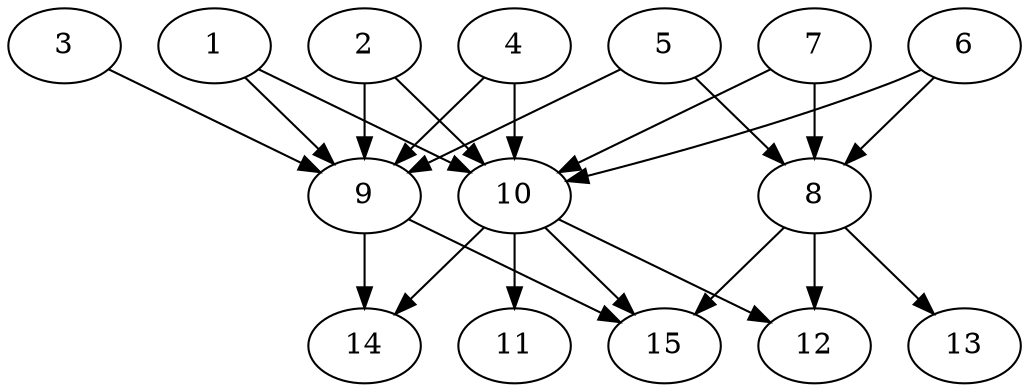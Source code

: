 // DAG automatically generated by daggen at Thu Oct  3 13:59:26 2019
// ./daggen --dot -n 15 --ccr 0.4 --fat 0.7 --regular 0.5 --density 0.7 --mindata 5242880 --maxdata 52428800 
digraph G {
  1 [size="105136640", alpha="0.14", expect_size="42054656"] 
  1 -> 9 [size ="42054656"]
  1 -> 10 [size ="42054656"]
  2 [size="53601280", alpha="0.09", expect_size="21440512"] 
  2 -> 9 [size ="21440512"]
  2 -> 10 [size ="21440512"]
  3 [size="41100800", alpha="0.11", expect_size="16440320"] 
  3 -> 9 [size ="16440320"]
  4 [size="76477440", alpha="0.14", expect_size="30590976"] 
  4 -> 9 [size ="30590976"]
  4 -> 10 [size ="30590976"]
  5 [size="40071680", alpha="0.13", expect_size="16028672"] 
  5 -> 8 [size ="16028672"]
  5 -> 9 [size ="16028672"]
  6 [size="111685120", alpha="0.10", expect_size="44674048"] 
  6 -> 8 [size ="44674048"]
  6 -> 10 [size ="44674048"]
  7 [size="21168640", alpha="0.15", expect_size="8467456"] 
  7 -> 8 [size ="8467456"]
  7 -> 10 [size ="8467456"]
  8 [size="44313600", alpha="0.12", expect_size="17725440"] 
  8 -> 12 [size ="17725440"]
  8 -> 13 [size ="17725440"]
  8 -> 15 [size ="17725440"]
  9 [size="50094080", alpha="0.11", expect_size="20037632"] 
  9 -> 14 [size ="20037632"]
  9 -> 15 [size ="20037632"]
  10 [size="38888960", alpha="0.13", expect_size="15555584"] 
  10 -> 11 [size ="15555584"]
  10 -> 12 [size ="15555584"]
  10 -> 14 [size ="15555584"]
  10 -> 15 [size ="15555584"]
  11 [size="16089600", alpha="0.08", expect_size="6435840"] 
  12 [size="99760640", alpha="0.06", expect_size="39904256"] 
  13 [size="32476160", alpha="0.14", expect_size="12990464"] 
  14 [size="98580480", alpha="0.10", expect_size="39432192"] 
  15 [size="66083840", alpha="0.04", expect_size="26433536"] 
}
